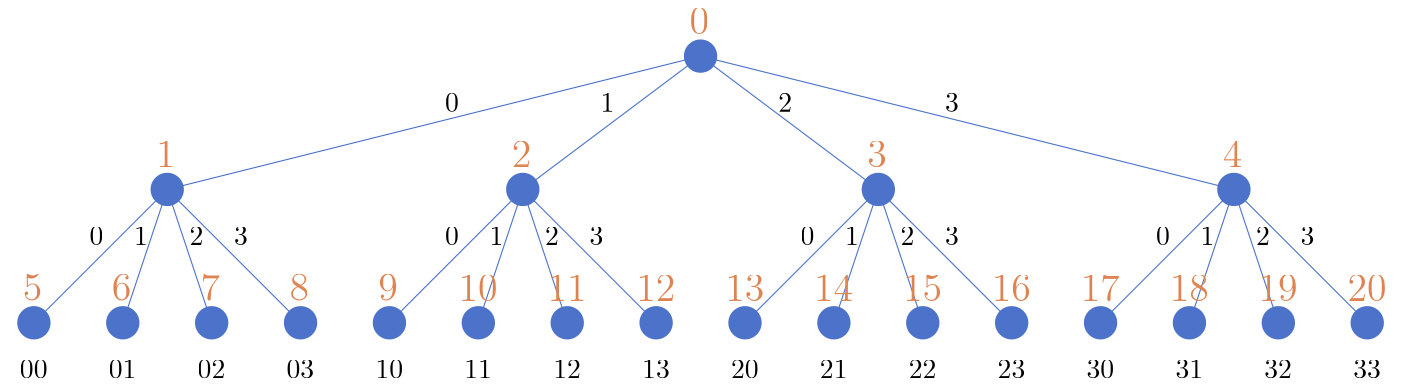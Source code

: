<?xml version="1.0"?>
<!DOCTYPE ipe SYSTEM "ipe.dtd">
<ipe version="70218" creator="Ipe 7.2.24">
<info created="D:20210722135413" modified="D:20230901153032"/>
<ipestyle name="basic">
<symbol name="arrow/arc(spx)">
<path stroke="sym-stroke" fill="sym-stroke" pen="sym-pen">
0 0 m
-1 0.333 l
-1 -0.333 l
h
</path>
</symbol>
<symbol name="arrow/farc(spx)">
<path stroke="sym-stroke" fill="white" pen="sym-pen">
0 0 m
-1 0.333 l
-1 -0.333 l
h
</path>
</symbol>
<symbol name="arrow/ptarc(spx)">
<path stroke="sym-stroke" fill="sym-stroke" pen="sym-pen">
0 0 m
-1 0.333 l
-0.8 0 l
-1 -0.333 l
h
</path>
</symbol>
<symbol name="arrow/fptarc(spx)">
<path stroke="sym-stroke" fill="white" pen="sym-pen">
0 0 m
-1 0.333 l
-0.8 0 l
-1 -0.333 l
h
</path>
</symbol>
<symbol name="mark/circle(sx)" transformations="translations">
<path fill="sym-stroke">
0.6 0 0 0.6 0 0 e
0.4 0 0 0.4 0 0 e
</path>
</symbol>
<symbol name="mark/disk(sx)" transformations="translations">
<path fill="sym-stroke">
0.6 0 0 0.6 0 0 e
</path>
</symbol>
<symbol name="mark/fdisk(sfx)" transformations="translations">
<group>
<path fill="sym-fill">
0.5 0 0 0.5 0 0 e
</path>
<path fill="sym-stroke" fillrule="eofill">
0.6 0 0 0.6 0 0 e
0.4 0 0 0.4 0 0 e
</path>
</group>
</symbol>
<symbol name="mark/box(sx)" transformations="translations">
<path fill="sym-stroke" fillrule="eofill">
-0.6 -0.6 m
0.6 -0.6 l
0.6 0.6 l
-0.6 0.6 l
h
-0.4 -0.4 m
0.4 -0.4 l
0.4 0.4 l
-0.4 0.4 l
h
</path>
</symbol>
<symbol name="mark/square(sx)" transformations="translations">
<path fill="sym-stroke">
-0.6 -0.6 m
0.6 -0.6 l
0.6 0.6 l
-0.6 0.6 l
h
</path>
</symbol>
<symbol name="mark/fsquare(sfx)" transformations="translations">
<group>
<path fill="sym-fill">
-0.5 -0.5 m
0.5 -0.5 l
0.5 0.5 l
-0.5 0.5 l
h
</path>
<path fill="sym-stroke" fillrule="eofill">
-0.6 -0.6 m
0.6 -0.6 l
0.6 0.6 l
-0.6 0.6 l
h
-0.4 -0.4 m
0.4 -0.4 l
0.4 0.4 l
-0.4 0.4 l
h
</path>
</group>
</symbol>
<symbol name="mark/cross(sx)" transformations="translations">
<group>
<path fill="sym-stroke">
-0.43 -0.57 m
0.57 0.43 l
0.43 0.57 l
-0.57 -0.43 l
h
</path>
<path fill="sym-stroke">
-0.43 0.57 m
0.57 -0.43 l
0.43 -0.57 l
-0.57 0.43 l
h
</path>
</group>
</symbol>
<symbol name="arrow/fnormal(spx)">
<path stroke="sym-stroke" fill="white" pen="sym-pen">
0 0 m
-1 0.333 l
-1 -0.333 l
h
</path>
</symbol>
<symbol name="arrow/pointed(spx)">
<path stroke="sym-stroke" fill="sym-stroke" pen="sym-pen">
0 0 m
-1 0.333 l
-0.8 0 l
-1 -0.333 l
h
</path>
</symbol>
<symbol name="arrow/fpointed(spx)">
<path stroke="sym-stroke" fill="white" pen="sym-pen">
0 0 m
-1 0.333 l
-0.8 0 l
-1 -0.333 l
h
</path>
</symbol>
<symbol name="arrow/linear(spx)">
<path stroke="sym-stroke" pen="sym-pen">
-1 0.333 m
0 0 l
-1 -0.333 l
</path>
</symbol>
<symbol name="arrow/fdouble(spx)">
<path stroke="sym-stroke" fill="white" pen="sym-pen">
0 0 m
-1 0.333 l
-1 -0.333 l
h
-1 0 m
-2 0.333 l
-2 -0.333 l
h
</path>
</symbol>
<symbol name="arrow/double(spx)">
<path stroke="sym-stroke" fill="sym-stroke" pen="sym-pen">
0 0 m
-1 0.333 l
-1 -0.333 l
h
-1 0 m
-2 0.333 l
-2 -0.333 l
h
</path>
</symbol>
<anglesize name="22.5 deg" value="22.5"/>
<anglesize name="30 deg" value="30"/>
<anglesize name="45 deg" value="45"/>
<anglesize name="60 deg" value="60"/>
<anglesize name="90 deg" value="90"/>
<arrowsize name="large" value="10"/>
<arrowsize name="small" value="5"/>
<arrowsize name="tiny" value="3"/>
<color name="blue" value="0 0 1"/>
<color name="brown" value="0.647 0.165 0.165"/>
<color name="darkblue" value="0 0 0.545"/>
<color name="darkcyan" value="0 0.545 0.545"/>
<color name="darkgray" value="0.663"/>
<color name="darkgreen" value="0 0.392 0"/>
<color name="darkmagenta" value="0.545 0 0.545"/>
<color name="darkorange" value="1 0.549 0"/>
<color name="darkred" value="0.545 0 0"/>
<color name="gold" value="1 0.843 0"/>
<color name="gray" value="0.745"/>
<color name="green" value="0 1 0"/>
<color name="lightblue" value="0.678 0.847 0.902"/>
<color name="lightcyan" value="0.878 1 1"/>
<color name="lightgray" value="0.827"/>
<color name="lightgreen" value="0.565 0.933 0.565"/>
<color name="lightyellow" value="1 1 0.878"/>
<color name="navy" value="0 0 0.502"/>
<color name="orange" value="1 0.647 0"/>
<color name="pink" value="1 0.753 0.796"/>
<color name="purple" value="0.627 0.125 0.941"/>
<color name="red" value="1 0 0"/>
<color name="sbblue" value="0.298 0.447 0.79"/>
<color name="sbgreen" value="0.333 0.658 0.407"/>
<color name="sborange" value="0.866 0.517 0.321"/>
<color name="sbpurple" value="0.505 0.447 0.698"/>
<color name="sbred" value="0.768 0.305 0.321"/>
<color name="seagreen" value="0.18 0.545 0.341"/>
<color name="turquoise" value="0.251 0.878 0.816"/>
<color name="verydarkgray" value="0.4"/>
<color name="violet" value="0.933 0.51 0.933"/>
<color name="yellow" value="1 1 0"/>
<dashstyle name="dash dot dotted" value="[4 2 1 2 1 2] 0"/>
<dashstyle name="dash dotted" value="[4 2 1 2] 0"/>
<dashstyle name="dashed" value="[4] 0"/>
<dashstyle name="dotted" value="[1 3] 0"/>
<gridsize name="10 pts (~3.5 mm)" value="10"/>
<gridsize name="14 pts (~5 mm)" value="14"/>
<gridsize name="16 pts (~6 mm)" value="16"/>
<gridsize name="20 pts (~7 mm)" value="20"/>
<gridsize name="28 pts (~10 mm)" value="28"/>
<gridsize name="32 pts (~12 mm)" value="32"/>
<gridsize name="4 pts" value="4"/>
<gridsize name="56 pts (~20 mm)" value="56"/>
<gridsize name="8 pts (~3 mm)" value="8"/>
<opacity name="10%" value="0.1"/>
<opacity name="30%" value="0.3"/>
<opacity name="50%" value="0.5"/>
<opacity name="75%" value="0.75"/>
<pen name="fat" value="1.2"/>
<pen name="heavier" value="0.8"/>
<pen name="ultrafat" value="2"/>
<symbolsize name="large" value="5"/>
<symbolsize name="small" value="2"/>
<symbolsize name="tiny" value="1.1"/>
<textsize name="Huge" value="\Huge"/>
<textsize name="LARGE" value="\LARGE"/>
<textsize name="Large" value="\Large"/>
<textsize name="footnote" value="\footnotesize"/>
<textsize name="huge" value="\huge"/>
<textsize name="large" value="\large"/>
<textsize name="small" value="\small"/>
<textsize name="tiny" value="\tiny"/>
<textstyle name="center" begin="\begin{center}" end="\end{center}"/>
<textstyle name="item" begin="\begin{itemize}\item{}" end="\end{itemize}"/>
<textstyle name="itemize" begin="\begin{itemize}" end="\end{itemize}"/>
<tiling name="falling" angle="-60" step="4" width="1"/>
<tiling name="rising" angle="30" step="4" width="1"/>
</ipestyle>
<page>
<layer name="alpha"/>
<view layers="alpha" active="alpha"/>
<path layer="alpha" fill="white">
544 664 m
544 804 l
36 804 l
36 664 l
h
</path>
<use matrix="1 0 0 1 48 0" name="mark/disk(sx)" pos="240 784" size="10" stroke="sbblue"/>
<use matrix="1 0 0 1 -16 -48" name="mark/disk(sx)" pos="240 784" size="10" stroke="sbblue"/>
<use matrix="1 0 0 1 112 -48" name="mark/disk(sx)" pos="240 784" size="10" stroke="sbblue"/>
<use matrix="1 0 0 1 240 -48" name="mark/disk(sx)" pos="240 784" size="10" stroke="sbblue"/>
<use matrix="1 0 0 1 -144 -48" name="mark/disk(sx)" pos="240 784" size="10" stroke="sbblue"/>
<text matrix="1 0 0 1 -8 -8" transformations="translations" pos="204 772" stroke="black" type="label" width="4.981" height="6.42" depth="0" valign="baseline">0</text>
<text matrix="1 0 0 1 48 -8" transformations="translations" pos="204 772" stroke="black" type="label" width="4.981" height="6.42" depth="0" valign="baseline">1</text>
<text matrix="1 0 0 1 112 -8" transformations="translations" pos="204 772" stroke="black" type="label" width="4.981" height="6.42" depth="0" valign="baseline">2</text>
<text matrix="1 0 0 1 172 -8" transformations="translations" pos="204 772" stroke="black" type="label" width="4.981" height="6.42" depth="0" valign="baseline">3</text>
<use matrix="1 0 0 1 -32 -96" name="mark/disk(sx)" pos="240 784" size="10" stroke="sbblue"/>
<use matrix="1 0 0 1 0 -96" name="mark/disk(sx)" pos="240 784" size="10" stroke="sbblue"/>
<use matrix="1 0 0 1 32 -96" name="mark/disk(sx)" pos="240 784" size="10" stroke="sbblue"/>
<use matrix="1 0 0 1 -64 -96" name="mark/disk(sx)" pos="240 784" size="10" stroke="sbblue"/>
<use matrix="1 0 0 1 96 -96" name="mark/disk(sx)" pos="240 784" size="10" stroke="sbblue"/>
<use matrix="1 0 0 1 128 -96" name="mark/disk(sx)" pos="240 784" size="10" stroke="sbblue"/>
<use matrix="1 0 0 1 160 -96" name="mark/disk(sx)" pos="240 784" size="10" stroke="sbblue"/>
<use matrix="1 0 0 1 64 -96" name="mark/disk(sx)" pos="240 784" size="10" stroke="sbblue"/>
<use matrix="1 0 0 1 224 -96" name="mark/disk(sx)" pos="240 784" size="10" stroke="sbblue"/>
<use matrix="1 0 0 1 256 -96" name="mark/disk(sx)" pos="240 784" size="10" stroke="sbblue"/>
<use matrix="1 0 0 1 288 -96" name="mark/disk(sx)" pos="240 784" size="10" stroke="sbblue"/>
<use matrix="1 0 0 1 192 -96" name="mark/disk(sx)" pos="240 784" size="10" stroke="sbblue"/>
<use matrix="1 0 0 1 -160 -96" name="mark/disk(sx)" pos="240 784" size="10" stroke="sbblue"/>
<use matrix="1 0 0 1 -128 -96" name="mark/disk(sx)" pos="240 784" size="10" stroke="sbblue"/>
<use matrix="1 0 0 1 -96 -96" name="mark/disk(sx)" pos="240 784" size="10" stroke="sbblue"/>
<use matrix="1 0 0 1 -192 -96" name="mark/disk(sx)" pos="240 784" size="10" stroke="sbblue"/>
<path stroke="sbblue">
96 736 m
48 688 l
</path>
<path stroke="sbblue">
96 736 m
80 688 l
</path>
<path stroke="sbblue">
96 736 m
112 688 l
</path>
<path stroke="sbblue">
96 736 m
144 688 l
</path>
<path stroke="sbblue">
224 736 m
176 688 l
</path>
<path stroke="sbblue">
224 736 m
208 688 l
</path>
<path stroke="sbblue">
224 736 m
240 688 l
</path>
<path stroke="sbblue">
224 736 m
272 688 l
</path>
<path stroke="sbblue">
480 736 m
496 688 l
</path>
<path stroke="sbblue">
480 736 m
464 688 l
</path>
<path stroke="sbblue">
480 736 m
432 688 l
</path>
<path stroke="sbblue">
480 736 m
528 688 l
</path>
<path stroke="sbblue">
352 736 m
304 688 l
</path>
<path stroke="sbblue">
352 736 m
336 688 l
</path>
<path stroke="sbblue">
352 736 m
368 688 l
</path>
<path stroke="sbblue">
352 736 m
400 688 l
</path>
<path stroke="sbblue">
288 784 m
224 736 l
</path>
<path stroke="sbblue">
288 784 m
352 736 l
</path>
<path stroke="sbblue">
288 784 m
96 736 l
</path>
<path stroke="sbblue">
288 784 m
480 736 l
</path>
<text matrix="1 0 0 1 -136 -56" transformations="translations" pos="204 772" stroke="black" type="label" width="4.981" height="6.42" depth="0" valign="baseline">0</text>
<text matrix="1 0 0 1 -8 -56" transformations="translations" pos="204 772" stroke="black" type="label" width="4.981" height="6.42" depth="0" valign="baseline">0</text>
<text matrix="1 0 0 1 120 -56" transformations="translations" pos="204 772" stroke="black" type="label" width="4.981" height="6.42" depth="0" valign="baseline">0</text>
<text matrix="1 0 0 1 248 -56" transformations="translations" pos="204 772" stroke="black" type="label" width="4.981" height="6.42" depth="0" valign="baseline">0</text>
<text matrix="1 0 0 1 -120 -56" transformations="translations" pos="204 772" stroke="black" type="label" width="4.981" height="6.42" depth="0" valign="baseline">1</text>
<text matrix="1 0 0 1 8 -56" transformations="translations" pos="204 772" stroke="black" type="label" width="4.981" height="6.42" depth="0" valign="baseline">1</text>
<text matrix="1 0 0 1 136 -56" transformations="translations" pos="204 772" stroke="black" type="label" width="4.981" height="6.42" depth="0" valign="baseline">1</text>
<text matrix="1 0 0 1 264 -56" transformations="translations" pos="204 772" stroke="black" type="label" width="4.981" height="6.42" depth="0" valign="baseline">1</text>
<text matrix="1 0 0 1 156 -56" transformations="translations" pos="204 772" stroke="black" type="label" width="4.981" height="6.42" depth="0" valign="baseline">2</text>
<text matrix="1 0 0 1 284 -56" transformations="translations" pos="204 772" stroke="black" type="label" width="4.981" height="6.42" depth="0" valign="baseline">2</text>
<text matrix="1 0 0 1 28 -56" transformations="translations" pos="204 772" stroke="black" type="label" width="4.981" height="6.42" depth="0" valign="baseline">2</text>
<text matrix="1 0 0 1 -100 -56" transformations="translations" pos="204 772" stroke="black" type="label" width="4.981" height="6.42" depth="0" valign="baseline">2</text>
<text matrix="1 0 0 1 -84 -56" transformations="translations" pos="204 772" stroke="black" type="label" width="4.981" height="6.42" depth="0" valign="baseline">3</text>
<text matrix="1 0 0 1 44 -56" transformations="translations" pos="204 772" stroke="black" type="label" width="4.981" height="6.42" depth="0" valign="baseline">3</text>
<text matrix="1 0 0 1 172 -56" transformations="translations" pos="204 772" stroke="black" type="label" width="4.981" height="6.42" depth="0" valign="baseline">3</text>
<text matrix="1 0 0 1 300 -56" transformations="translations" pos="204 772" stroke="black" type="label" width="4.981" height="6.42" depth="0" valign="baseline">3</text>
<text matrix="1 0 0 1 2.93551 0" transformations="translations" pos="40 668" stroke="black" type="label" width="9.963" height="6.42" depth="0" valign="baseline">00</text>
<text matrix="1 0 0 1 34.9355 0" transformations="translations" pos="40 668" stroke="black" type="label" width="9.963" height="6.42" depth="0" valign="baseline">01</text>
<text matrix="1 0 0 1 66.9355 0" transformations="translations" pos="40 668" stroke="black" type="label" width="9.963" height="6.42" depth="0" valign="baseline">02</text>
<text matrix="1 0 0 1 98.9355 0" transformations="translations" pos="40 668" stroke="black" type="label" width="9.963" height="6.42" depth="0" valign="baseline">03</text>
<text matrix="1 0 0 1 130.936 0" transformations="translations" pos="40 668" stroke="black" type="label" width="9.963" height="6.42" depth="0" valign="baseline">10</text>
<text matrix="1 0 0 1 162.935 0" transformations="translations" pos="40 668" stroke="black" type="label" width="9.963" height="6.42" depth="0" valign="baseline">11</text>
<text matrix="1 0 0 1 194.935 0" transformations="translations" pos="40 668" stroke="black" type="label" width="9.963" height="6.42" depth="0" valign="baseline">12</text>
<text matrix="1 0 0 1 226.935 0" transformations="translations" pos="40 668" stroke="black" type="label" width="9.963" height="6.42" depth="0" valign="baseline">13</text>
<text matrix="1 0 0 1 258.936 0" transformations="translations" pos="40 668" stroke="black" type="label" width="9.963" height="6.42" depth="0" valign="baseline">20</text>
<text matrix="1 0 0 1 290.935 0" transformations="translations" pos="40 668" stroke="black" type="label" width="9.963" height="6.42" depth="0" valign="baseline">21</text>
<text matrix="1 0 0 1 322.935 0" transformations="translations" pos="40 668" stroke="black" type="label" width="9.963" height="6.42" depth="0" valign="baseline">22</text>
<text matrix="1 0 0 1 354.935 0" transformations="translations" pos="40 668" stroke="black" type="label" width="9.963" height="6.42" depth="0" valign="baseline">23</text>
<text matrix="1 0 0 1 386.936 0" transformations="translations" pos="40 668" stroke="black" type="label" width="9.963" height="6.42" depth="0" valign="baseline">30</text>
<text matrix="1 0 0 1 418.935 0" transformations="translations" pos="40 668" stroke="black" type="label" width="9.963" height="6.42" depth="0" valign="baseline">31</text>
<text matrix="1 0 0 1 450.935 0" transformations="translations" pos="40 668" stroke="black" type="label" width="9.963" height="6.42" depth="0" valign="baseline">32</text>
<text matrix="1 0 0 1 482.935 0" transformations="translations" pos="40 668" stroke="black" type="label" width="9.963" height="6.42" depth="0" valign="baseline">33</text>
<text matrix="1 0 0 1 4 -8" transformations="translations" pos="88 752" stroke="sborange" type="label" width="7.024" height="9.245" depth="0" valign="baseline" size="15">1</text>
<text matrix="1 0 0 1 -44 -56" transformations="translations" pos="88 752" stroke="sborange" type="label" width="7.024" height="9.245" depth="0" valign="baseline" size="15">5</text>
<text matrix="1 0 0 1 -12 -56" transformations="translations" pos="88 752" stroke="sborange" type="label" width="7.024" height="9.245" depth="0" valign="baseline" size="15">6</text>
<text matrix="1 0 0 1 20 -56" transformations="translations" pos="88 752" stroke="sborange" type="label" width="7.024" height="9.245" depth="0" valign="baseline" size="15">7</text>
<text matrix="1 0 0 1 52 -56" transformations="translations" pos="88 752" stroke="sborange" type="label" width="7.024" height="9.245" depth="0" valign="baseline" size="15">8</text>
<text matrix="1 0 0 1 84 -56" transformations="translations" pos="88 752" stroke="sborange" type="label" width="7.024" height="9.245" depth="0" valign="baseline" size="15">9</text>
<text matrix="1 0 0 1 132 -8" transformations="translations" pos="88 752" stroke="sborange" type="label" width="7.024" height="9.245" depth="0" valign="baseline" size="15">2</text>
<text matrix="1 0 0 1 196 40" transformations="translations" pos="88 752" stroke="sborange" type="label" width="7.024" height="9.245" depth="0" valign="baseline" size="15">0</text>
<text matrix="1 0 0 1 112.875 -56.1473" transformations="translations" pos="88 752" stroke="sborange" type="label" width="14.047" height="9.245" depth="0" valign="baseline" size="15">10</text>
<text matrix="1 0 0 1 144.875 -56.1473" transformations="translations" pos="88 752" stroke="sborange" type="label" width="14.047" height="9.245" depth="0" valign="baseline" size="15">11</text>
<text matrix="1 0 0 1 260 -8" transformations="translations" pos="88 752" stroke="sborange" type="label" width="7.024" height="9.245" depth="0" valign="baseline" size="15">3</text>
<text matrix="1 0 0 1 388 -8" transformations="translations" pos="88 752" stroke="sborange" type="label" width="7.024" height="9.245" depth="0" valign="baseline" size="15">4</text>
<text matrix="1 0 0 1 176.875 -56.1473" transformations="translations" pos="88 752" stroke="sborange" type="label" width="14.047" height="9.245" depth="0" valign="baseline" size="15">12</text>
<text matrix="1 0 0 1 208.875 -56.1473" transformations="translations" pos="88 752" stroke="sborange" type="label" width="14.047" height="9.245" depth="0" valign="baseline" size="15">13</text>
<text matrix="1 0 0 1 240.875 -56.1473" transformations="translations" pos="88 752" stroke="sborange" type="label" width="14.047" height="9.245" depth="0" valign="baseline" size="15">14</text>
<text matrix="1 0 0 1 272.875 -56.1473" transformations="translations" pos="88 752" stroke="sborange" type="label" width="14.047" height="9.245" depth="0" valign="baseline" size="15">15</text>
<text matrix="1 0 0 1 304.875 -56.1473" transformations="translations" pos="88 752" stroke="sborange" type="label" width="14.047" height="9.245" depth="0" valign="baseline" size="15">16</text>
<text matrix="1 0 0 1 336.875 -56.1473" transformations="translations" pos="88 752" stroke="sborange" type="label" width="14.047" height="9.245" depth="0" valign="baseline" size="15">17</text>
<text matrix="1 0 0 1 368.875 -56.1473" transformations="translations" pos="88 752" stroke="sborange" type="label" width="14.047" height="9.245" depth="0" valign="baseline" size="15">18</text>
<text matrix="1 0 0 1 400.875 -56.1473" transformations="translations" pos="88 752" stroke="sborange" type="label" width="14.047" height="9.245" depth="0" valign="baseline" size="15">19</text>
<text matrix="1 0 0 1 432.875 -56.1473" transformations="translations" pos="88 752" stroke="sborange" type="label" width="18.73" height="9.245" depth="0" valign="baseline" size="15">20
</text>
</page>
</ipe>
